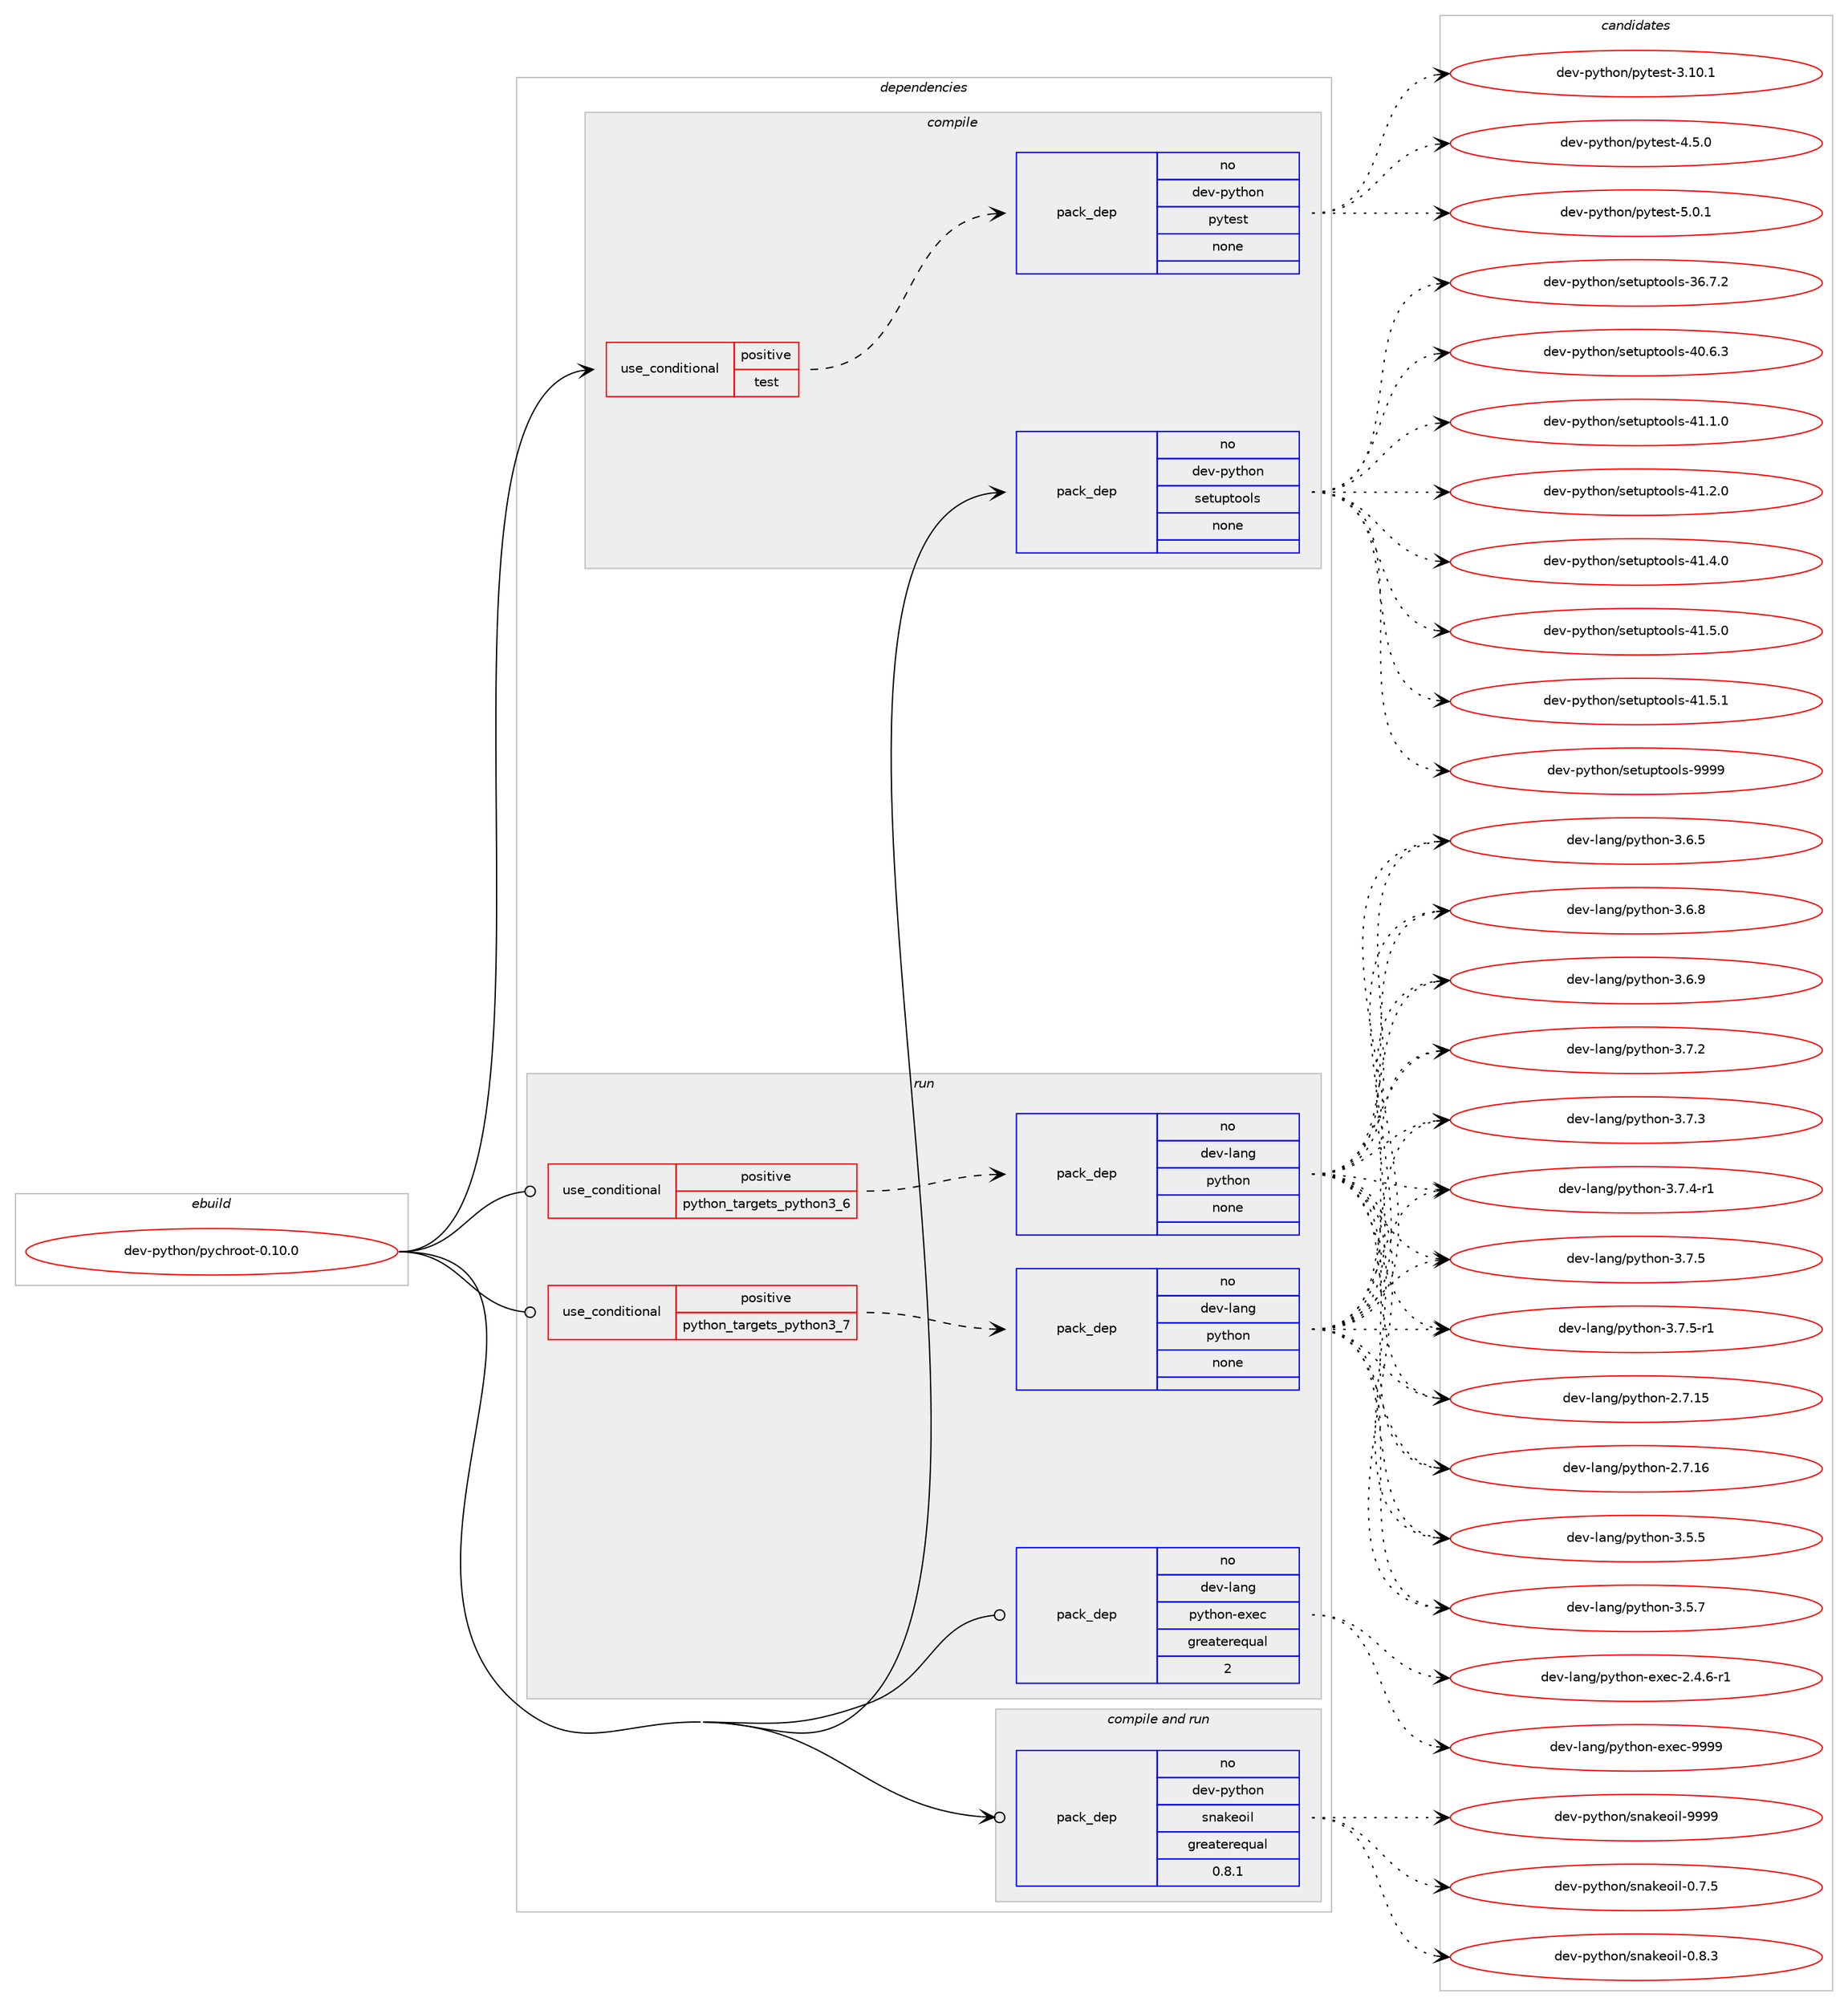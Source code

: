 digraph prolog {

# *************
# Graph options
# *************

newrank=true;
concentrate=true;
compound=true;
graph [rankdir=LR,fontname=Helvetica,fontsize=10,ranksep=1.5];#, ranksep=2.5, nodesep=0.2];
edge  [arrowhead=vee];
node  [fontname=Helvetica,fontsize=10];

# **********
# The ebuild
# **********

subgraph cluster_leftcol {
color=gray;
rank=same;
label=<<i>ebuild</i>>;
id [label="dev-python/pychroot-0.10.0", color=red, width=4, href="../dev-python/pychroot-0.10.0.svg"];
}

# ****************
# The dependencies
# ****************

subgraph cluster_midcol {
color=gray;
label=<<i>dependencies</i>>;
subgraph cluster_compile {
fillcolor="#eeeeee";
style=filled;
label=<<i>compile</i>>;
subgraph cond145450 {
dependency624634 [label=<<TABLE BORDER="0" CELLBORDER="1" CELLSPACING="0" CELLPADDING="4"><TR><TD ROWSPAN="3" CELLPADDING="10">use_conditional</TD></TR><TR><TD>positive</TD></TR><TR><TD>test</TD></TR></TABLE>>, shape=none, color=red];
subgraph pack467340 {
dependency624635 [label=<<TABLE BORDER="0" CELLBORDER="1" CELLSPACING="0" CELLPADDING="4" WIDTH="220"><TR><TD ROWSPAN="6" CELLPADDING="30">pack_dep</TD></TR><TR><TD WIDTH="110">no</TD></TR><TR><TD>dev-python</TD></TR><TR><TD>pytest</TD></TR><TR><TD>none</TD></TR><TR><TD></TD></TR></TABLE>>, shape=none, color=blue];
}
dependency624634:e -> dependency624635:w [weight=20,style="dashed",arrowhead="vee"];
}
id:e -> dependency624634:w [weight=20,style="solid",arrowhead="vee"];
subgraph pack467341 {
dependency624636 [label=<<TABLE BORDER="0" CELLBORDER="1" CELLSPACING="0" CELLPADDING="4" WIDTH="220"><TR><TD ROWSPAN="6" CELLPADDING="30">pack_dep</TD></TR><TR><TD WIDTH="110">no</TD></TR><TR><TD>dev-python</TD></TR><TR><TD>setuptools</TD></TR><TR><TD>none</TD></TR><TR><TD></TD></TR></TABLE>>, shape=none, color=blue];
}
id:e -> dependency624636:w [weight=20,style="solid",arrowhead="vee"];
}
subgraph cluster_compileandrun {
fillcolor="#eeeeee";
style=filled;
label=<<i>compile and run</i>>;
subgraph pack467342 {
dependency624637 [label=<<TABLE BORDER="0" CELLBORDER="1" CELLSPACING="0" CELLPADDING="4" WIDTH="220"><TR><TD ROWSPAN="6" CELLPADDING="30">pack_dep</TD></TR><TR><TD WIDTH="110">no</TD></TR><TR><TD>dev-python</TD></TR><TR><TD>snakeoil</TD></TR><TR><TD>greaterequal</TD></TR><TR><TD>0.8.1</TD></TR></TABLE>>, shape=none, color=blue];
}
id:e -> dependency624637:w [weight=20,style="solid",arrowhead="odotvee"];
}
subgraph cluster_run {
fillcolor="#eeeeee";
style=filled;
label=<<i>run</i>>;
subgraph cond145451 {
dependency624638 [label=<<TABLE BORDER="0" CELLBORDER="1" CELLSPACING="0" CELLPADDING="4"><TR><TD ROWSPAN="3" CELLPADDING="10">use_conditional</TD></TR><TR><TD>positive</TD></TR><TR><TD>python_targets_python3_6</TD></TR></TABLE>>, shape=none, color=red];
subgraph pack467343 {
dependency624639 [label=<<TABLE BORDER="0" CELLBORDER="1" CELLSPACING="0" CELLPADDING="4" WIDTH="220"><TR><TD ROWSPAN="6" CELLPADDING="30">pack_dep</TD></TR><TR><TD WIDTH="110">no</TD></TR><TR><TD>dev-lang</TD></TR><TR><TD>python</TD></TR><TR><TD>none</TD></TR><TR><TD></TD></TR></TABLE>>, shape=none, color=blue];
}
dependency624638:e -> dependency624639:w [weight=20,style="dashed",arrowhead="vee"];
}
id:e -> dependency624638:w [weight=20,style="solid",arrowhead="odot"];
subgraph cond145452 {
dependency624640 [label=<<TABLE BORDER="0" CELLBORDER="1" CELLSPACING="0" CELLPADDING="4"><TR><TD ROWSPAN="3" CELLPADDING="10">use_conditional</TD></TR><TR><TD>positive</TD></TR><TR><TD>python_targets_python3_7</TD></TR></TABLE>>, shape=none, color=red];
subgraph pack467344 {
dependency624641 [label=<<TABLE BORDER="0" CELLBORDER="1" CELLSPACING="0" CELLPADDING="4" WIDTH="220"><TR><TD ROWSPAN="6" CELLPADDING="30">pack_dep</TD></TR><TR><TD WIDTH="110">no</TD></TR><TR><TD>dev-lang</TD></TR><TR><TD>python</TD></TR><TR><TD>none</TD></TR><TR><TD></TD></TR></TABLE>>, shape=none, color=blue];
}
dependency624640:e -> dependency624641:w [weight=20,style="dashed",arrowhead="vee"];
}
id:e -> dependency624640:w [weight=20,style="solid",arrowhead="odot"];
subgraph pack467345 {
dependency624642 [label=<<TABLE BORDER="0" CELLBORDER="1" CELLSPACING="0" CELLPADDING="4" WIDTH="220"><TR><TD ROWSPAN="6" CELLPADDING="30">pack_dep</TD></TR><TR><TD WIDTH="110">no</TD></TR><TR><TD>dev-lang</TD></TR><TR><TD>python-exec</TD></TR><TR><TD>greaterequal</TD></TR><TR><TD>2</TD></TR></TABLE>>, shape=none, color=blue];
}
id:e -> dependency624642:w [weight=20,style="solid",arrowhead="odot"];
}
}

# **************
# The candidates
# **************

subgraph cluster_choices {
rank=same;
color=gray;
label=<<i>candidates</i>>;

subgraph choice467340 {
color=black;
nodesep=1;
choice100101118451121211161041111104711212111610111511645514649484649 [label="dev-python/pytest-3.10.1", color=red, width=4,href="../dev-python/pytest-3.10.1.svg"];
choice1001011184511212111610411111047112121116101115116455246534648 [label="dev-python/pytest-4.5.0", color=red, width=4,href="../dev-python/pytest-4.5.0.svg"];
choice1001011184511212111610411111047112121116101115116455346484649 [label="dev-python/pytest-5.0.1", color=red, width=4,href="../dev-python/pytest-5.0.1.svg"];
dependency624635:e -> choice100101118451121211161041111104711212111610111511645514649484649:w [style=dotted,weight="100"];
dependency624635:e -> choice1001011184511212111610411111047112121116101115116455246534648:w [style=dotted,weight="100"];
dependency624635:e -> choice1001011184511212111610411111047112121116101115116455346484649:w [style=dotted,weight="100"];
}
subgraph choice467341 {
color=black;
nodesep=1;
choice100101118451121211161041111104711510111611711211611111110811545515446554650 [label="dev-python/setuptools-36.7.2", color=red, width=4,href="../dev-python/setuptools-36.7.2.svg"];
choice100101118451121211161041111104711510111611711211611111110811545524846544651 [label="dev-python/setuptools-40.6.3", color=red, width=4,href="../dev-python/setuptools-40.6.3.svg"];
choice100101118451121211161041111104711510111611711211611111110811545524946494648 [label="dev-python/setuptools-41.1.0", color=red, width=4,href="../dev-python/setuptools-41.1.0.svg"];
choice100101118451121211161041111104711510111611711211611111110811545524946504648 [label="dev-python/setuptools-41.2.0", color=red, width=4,href="../dev-python/setuptools-41.2.0.svg"];
choice100101118451121211161041111104711510111611711211611111110811545524946524648 [label="dev-python/setuptools-41.4.0", color=red, width=4,href="../dev-python/setuptools-41.4.0.svg"];
choice100101118451121211161041111104711510111611711211611111110811545524946534648 [label="dev-python/setuptools-41.5.0", color=red, width=4,href="../dev-python/setuptools-41.5.0.svg"];
choice100101118451121211161041111104711510111611711211611111110811545524946534649 [label="dev-python/setuptools-41.5.1", color=red, width=4,href="../dev-python/setuptools-41.5.1.svg"];
choice10010111845112121116104111110471151011161171121161111111081154557575757 [label="dev-python/setuptools-9999", color=red, width=4,href="../dev-python/setuptools-9999.svg"];
dependency624636:e -> choice100101118451121211161041111104711510111611711211611111110811545515446554650:w [style=dotted,weight="100"];
dependency624636:e -> choice100101118451121211161041111104711510111611711211611111110811545524846544651:w [style=dotted,weight="100"];
dependency624636:e -> choice100101118451121211161041111104711510111611711211611111110811545524946494648:w [style=dotted,weight="100"];
dependency624636:e -> choice100101118451121211161041111104711510111611711211611111110811545524946504648:w [style=dotted,weight="100"];
dependency624636:e -> choice100101118451121211161041111104711510111611711211611111110811545524946524648:w [style=dotted,weight="100"];
dependency624636:e -> choice100101118451121211161041111104711510111611711211611111110811545524946534648:w [style=dotted,weight="100"];
dependency624636:e -> choice100101118451121211161041111104711510111611711211611111110811545524946534649:w [style=dotted,weight="100"];
dependency624636:e -> choice10010111845112121116104111110471151011161171121161111111081154557575757:w [style=dotted,weight="100"];
}
subgraph choice467342 {
color=black;
nodesep=1;
choice100101118451121211161041111104711511097107101111105108454846554653 [label="dev-python/snakeoil-0.7.5", color=red, width=4,href="../dev-python/snakeoil-0.7.5.svg"];
choice100101118451121211161041111104711511097107101111105108454846564651 [label="dev-python/snakeoil-0.8.3", color=red, width=4,href="../dev-python/snakeoil-0.8.3.svg"];
choice1001011184511212111610411111047115110971071011111051084557575757 [label="dev-python/snakeoil-9999", color=red, width=4,href="../dev-python/snakeoil-9999.svg"];
dependency624637:e -> choice100101118451121211161041111104711511097107101111105108454846554653:w [style=dotted,weight="100"];
dependency624637:e -> choice100101118451121211161041111104711511097107101111105108454846564651:w [style=dotted,weight="100"];
dependency624637:e -> choice1001011184511212111610411111047115110971071011111051084557575757:w [style=dotted,weight="100"];
}
subgraph choice467343 {
color=black;
nodesep=1;
choice10010111845108971101034711212111610411111045504655464953 [label="dev-lang/python-2.7.15", color=red, width=4,href="../dev-lang/python-2.7.15.svg"];
choice10010111845108971101034711212111610411111045504655464954 [label="dev-lang/python-2.7.16", color=red, width=4,href="../dev-lang/python-2.7.16.svg"];
choice100101118451089711010347112121116104111110455146534653 [label="dev-lang/python-3.5.5", color=red, width=4,href="../dev-lang/python-3.5.5.svg"];
choice100101118451089711010347112121116104111110455146534655 [label="dev-lang/python-3.5.7", color=red, width=4,href="../dev-lang/python-3.5.7.svg"];
choice100101118451089711010347112121116104111110455146544653 [label="dev-lang/python-3.6.5", color=red, width=4,href="../dev-lang/python-3.6.5.svg"];
choice100101118451089711010347112121116104111110455146544656 [label="dev-lang/python-3.6.8", color=red, width=4,href="../dev-lang/python-3.6.8.svg"];
choice100101118451089711010347112121116104111110455146544657 [label="dev-lang/python-3.6.9", color=red, width=4,href="../dev-lang/python-3.6.9.svg"];
choice100101118451089711010347112121116104111110455146554650 [label="dev-lang/python-3.7.2", color=red, width=4,href="../dev-lang/python-3.7.2.svg"];
choice100101118451089711010347112121116104111110455146554651 [label="dev-lang/python-3.7.3", color=red, width=4,href="../dev-lang/python-3.7.3.svg"];
choice1001011184510897110103471121211161041111104551465546524511449 [label="dev-lang/python-3.7.4-r1", color=red, width=4,href="../dev-lang/python-3.7.4-r1.svg"];
choice100101118451089711010347112121116104111110455146554653 [label="dev-lang/python-3.7.5", color=red, width=4,href="../dev-lang/python-3.7.5.svg"];
choice1001011184510897110103471121211161041111104551465546534511449 [label="dev-lang/python-3.7.5-r1", color=red, width=4,href="../dev-lang/python-3.7.5-r1.svg"];
dependency624639:e -> choice10010111845108971101034711212111610411111045504655464953:w [style=dotted,weight="100"];
dependency624639:e -> choice10010111845108971101034711212111610411111045504655464954:w [style=dotted,weight="100"];
dependency624639:e -> choice100101118451089711010347112121116104111110455146534653:w [style=dotted,weight="100"];
dependency624639:e -> choice100101118451089711010347112121116104111110455146534655:w [style=dotted,weight="100"];
dependency624639:e -> choice100101118451089711010347112121116104111110455146544653:w [style=dotted,weight="100"];
dependency624639:e -> choice100101118451089711010347112121116104111110455146544656:w [style=dotted,weight="100"];
dependency624639:e -> choice100101118451089711010347112121116104111110455146544657:w [style=dotted,weight="100"];
dependency624639:e -> choice100101118451089711010347112121116104111110455146554650:w [style=dotted,weight="100"];
dependency624639:e -> choice100101118451089711010347112121116104111110455146554651:w [style=dotted,weight="100"];
dependency624639:e -> choice1001011184510897110103471121211161041111104551465546524511449:w [style=dotted,weight="100"];
dependency624639:e -> choice100101118451089711010347112121116104111110455146554653:w [style=dotted,weight="100"];
dependency624639:e -> choice1001011184510897110103471121211161041111104551465546534511449:w [style=dotted,weight="100"];
}
subgraph choice467344 {
color=black;
nodesep=1;
choice10010111845108971101034711212111610411111045504655464953 [label="dev-lang/python-2.7.15", color=red, width=4,href="../dev-lang/python-2.7.15.svg"];
choice10010111845108971101034711212111610411111045504655464954 [label="dev-lang/python-2.7.16", color=red, width=4,href="../dev-lang/python-2.7.16.svg"];
choice100101118451089711010347112121116104111110455146534653 [label="dev-lang/python-3.5.5", color=red, width=4,href="../dev-lang/python-3.5.5.svg"];
choice100101118451089711010347112121116104111110455146534655 [label="dev-lang/python-3.5.7", color=red, width=4,href="../dev-lang/python-3.5.7.svg"];
choice100101118451089711010347112121116104111110455146544653 [label="dev-lang/python-3.6.5", color=red, width=4,href="../dev-lang/python-3.6.5.svg"];
choice100101118451089711010347112121116104111110455146544656 [label="dev-lang/python-3.6.8", color=red, width=4,href="../dev-lang/python-3.6.8.svg"];
choice100101118451089711010347112121116104111110455146544657 [label="dev-lang/python-3.6.9", color=red, width=4,href="../dev-lang/python-3.6.9.svg"];
choice100101118451089711010347112121116104111110455146554650 [label="dev-lang/python-3.7.2", color=red, width=4,href="../dev-lang/python-3.7.2.svg"];
choice100101118451089711010347112121116104111110455146554651 [label="dev-lang/python-3.7.3", color=red, width=4,href="../dev-lang/python-3.7.3.svg"];
choice1001011184510897110103471121211161041111104551465546524511449 [label="dev-lang/python-3.7.4-r1", color=red, width=4,href="../dev-lang/python-3.7.4-r1.svg"];
choice100101118451089711010347112121116104111110455146554653 [label="dev-lang/python-3.7.5", color=red, width=4,href="../dev-lang/python-3.7.5.svg"];
choice1001011184510897110103471121211161041111104551465546534511449 [label="dev-lang/python-3.7.5-r1", color=red, width=4,href="../dev-lang/python-3.7.5-r1.svg"];
dependency624641:e -> choice10010111845108971101034711212111610411111045504655464953:w [style=dotted,weight="100"];
dependency624641:e -> choice10010111845108971101034711212111610411111045504655464954:w [style=dotted,weight="100"];
dependency624641:e -> choice100101118451089711010347112121116104111110455146534653:w [style=dotted,weight="100"];
dependency624641:e -> choice100101118451089711010347112121116104111110455146534655:w [style=dotted,weight="100"];
dependency624641:e -> choice100101118451089711010347112121116104111110455146544653:w [style=dotted,weight="100"];
dependency624641:e -> choice100101118451089711010347112121116104111110455146544656:w [style=dotted,weight="100"];
dependency624641:e -> choice100101118451089711010347112121116104111110455146544657:w [style=dotted,weight="100"];
dependency624641:e -> choice100101118451089711010347112121116104111110455146554650:w [style=dotted,weight="100"];
dependency624641:e -> choice100101118451089711010347112121116104111110455146554651:w [style=dotted,weight="100"];
dependency624641:e -> choice1001011184510897110103471121211161041111104551465546524511449:w [style=dotted,weight="100"];
dependency624641:e -> choice100101118451089711010347112121116104111110455146554653:w [style=dotted,weight="100"];
dependency624641:e -> choice1001011184510897110103471121211161041111104551465546534511449:w [style=dotted,weight="100"];
}
subgraph choice467345 {
color=black;
nodesep=1;
choice10010111845108971101034711212111610411111045101120101994550465246544511449 [label="dev-lang/python-exec-2.4.6-r1", color=red, width=4,href="../dev-lang/python-exec-2.4.6-r1.svg"];
choice10010111845108971101034711212111610411111045101120101994557575757 [label="dev-lang/python-exec-9999", color=red, width=4,href="../dev-lang/python-exec-9999.svg"];
dependency624642:e -> choice10010111845108971101034711212111610411111045101120101994550465246544511449:w [style=dotted,weight="100"];
dependency624642:e -> choice10010111845108971101034711212111610411111045101120101994557575757:w [style=dotted,weight="100"];
}
}

}
